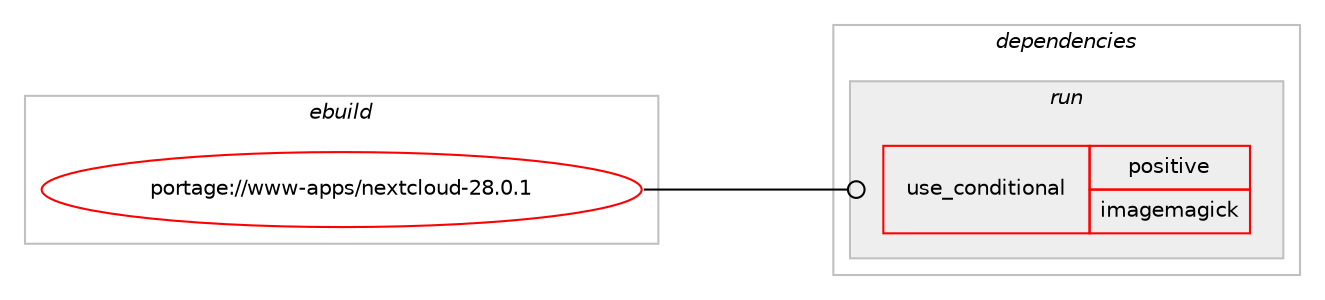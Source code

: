digraph prolog {

# *************
# Graph options
# *************

newrank=true;
concentrate=true;
compound=true;
graph [rankdir=LR,fontname=Helvetica,fontsize=10,ranksep=1.5];#, ranksep=2.5, nodesep=0.2];
edge  [arrowhead=vee];
node  [fontname=Helvetica,fontsize=10];

# **********
# The ebuild
# **********

subgraph cluster_leftcol {
color=gray;
rank=same;
label=<<i>ebuild</i>>;
id [label="portage://www-apps/nextcloud-28.0.1", color=red, width=4, href="../www-apps/nextcloud-28.0.1.svg"];
}

# ****************
# The dependencies
# ****************

subgraph cluster_midcol {
color=gray;
label=<<i>dependencies</i>>;
subgraph cluster_compile {
fillcolor="#eeeeee";
style=filled;
label=<<i>compile</i>>;
# *** BEGIN UNKNOWN DEPENDENCY TYPE (TODO) ***
# id -> package_dependency(portage://www-apps/nextcloud-28.0.1,install,no,app-admin,webapp-config,none,[,,],[],[])
# *** END UNKNOWN DEPENDENCY TYPE (TODO) ***

}
subgraph cluster_compileandrun {
fillcolor="#eeeeee";
style=filled;
label=<<i>compile and run</i>>;
}
subgraph cluster_run {
fillcolor="#eeeeee";
style=filled;
label=<<i>run</i>>;
subgraph cond11747 {
dependency16917 [label=<<TABLE BORDER="0" CELLBORDER="1" CELLSPACING="0" CELLPADDING="4"><TR><TD ROWSPAN="3" CELLPADDING="10">use_conditional</TD></TR><TR><TD>positive</TD></TR><TR><TD>imagemagick</TD></TR></TABLE>>, shape=none, color=red];
# *** BEGIN UNKNOWN DEPENDENCY TYPE (TODO) ***
# dependency16917 -> package_dependency(portage://www-apps/nextcloud-28.0.1,run,no,dev-php,pecl-imagick,none,[,,],[],[])
# *** END UNKNOWN DEPENDENCY TYPE (TODO) ***

}
id:e -> dependency16917:w [weight=20,style="solid",arrowhead="odot"];
# *** BEGIN UNKNOWN DEPENDENCY TYPE (TODO) ***
# id -> package_dependency(portage://www-apps/nextcloud-28.0.1,run,no,app-admin,webapp-config,none,[,,],[],[])
# *** END UNKNOWN DEPENDENCY TYPE (TODO) ***

# *** BEGIN UNKNOWN DEPENDENCY TYPE (TODO) ***
# id -> package_dependency(portage://www-apps/nextcloud-28.0.1,run,no,dev-lang,php,none,[,,],[],[use(optenable(curl),none),use(enable(filter),none),use(enable(gd),none),use(enable(hash),positive),use(enable(intl),none),use(enable(json),positive),use(optenable(mysql),none),use(enable(pdo),none),use(enable(posix),none),use(optenable(postgres),none),use(enable(session),none),use(enable(simplexml),none),use(optenable(sqlite),none),use(enable(truetype),none),use(enable(xmlreader),none),use(enable(xmlwriter),none),use(enable(zip),none)])
# *** END UNKNOWN DEPENDENCY TYPE (TODO) ***

# *** BEGIN UNKNOWN DEPENDENCY TYPE (TODO) ***
# id -> package_dependency(portage://www-apps/nextcloud-28.0.1,run,no,virtual,httpd-php,none,[,,],[],[])
# *** END UNKNOWN DEPENDENCY TYPE (TODO) ***

}
}

# **************
# The candidates
# **************

subgraph cluster_choices {
rank=same;
color=gray;
label=<<i>candidates</i>>;

}

}
